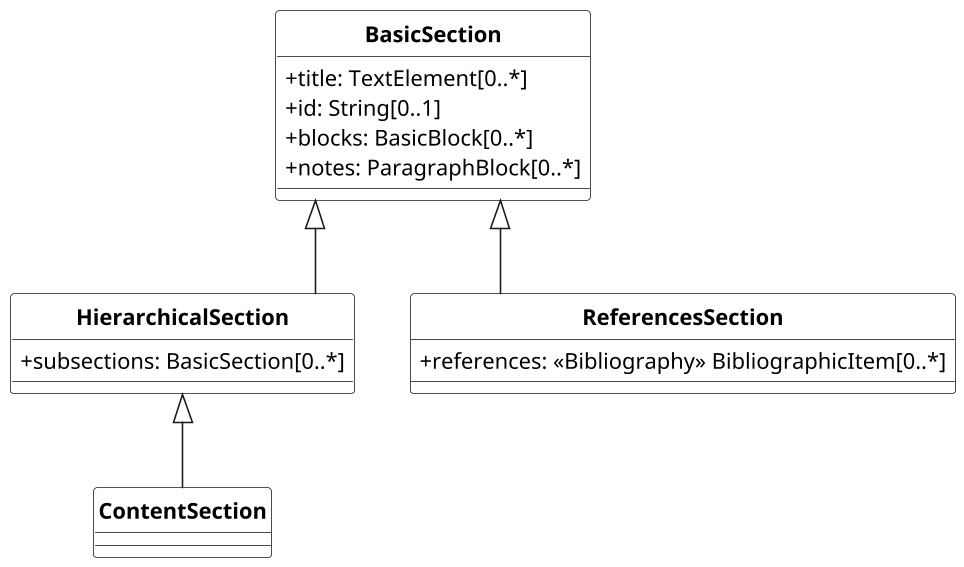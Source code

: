 @startuml Sections
/'
Diagram:        Sections
DateCreate:     28/07/2018
Description:    BasicDocument / SecureDoc is a family of document models that forms the basis of Metanorma IsoDoc (via Metanorma StandardDocument), which is used to represent ISO Standards and similarly structured standards.
                It is also the document model that Selagraph operates on.
                The Relaton Bibliography UML models used in these models are located here: Relaton BibModels.
                BasicDocument itself is a document model that can serve as a transit data structure for document conversion, such as taking input from AsciiDoc or Markdown and converting them into an output format, such as Metanorma IsoDoc

Hystory of changes:
> 22/08/2018
    - diagram configuration updated
    - update of the class "BasicSection"
'/

'******* CONFIGURATION ************************************************
skinparam classAttributeIconSize 0
skinparam Dpi 150
skinparam Monochrome true
skinparam LineType ortho
hide circle
/' skinparam CircledCharacterRadius 0 '/
/' skinparam CircledCharacterFontSize 0 '/
skinparam Default {
TextAlignment center
FontName Helvetica
}
skinparam Class {
AttributeIconSize 0
BackgroundColor White
FontStyle bold
StereotypeFontSize 10
}
skinparam Rectangle {
BackgroundColor White
FontStyle bold
FontSize 11
StereotypeFontSize 10
}
skinparam Object {
BackgroundColor White
FontStyle bold
FontSize 11
StereotypeFontSize 10
}

skinparam Entity {
StereotypeFontSize 10
}



'******* CLASS DEFINITION *********************************************
class BasicSection {
    +title: TextElement[0..*]
    +id: String[0..1]
    +blocks: BasicBlock[0..*]
    +notes: ParagraphBlock[0..*]
}

class HierarchicalSection{
    +subsections: BasicSection[0..*]
}

class ContentSection{

}

class ReferencesSection{
    +references: <<Bibliography>> BibliographicItem[0..*]
}


'******* CLASS RELATIONS *********************************************
BasicSection <|-- HierarchicalSection
HierarchicalSection <|-- ContentSection
BasicSection <|-- ReferencesSection

@enduml